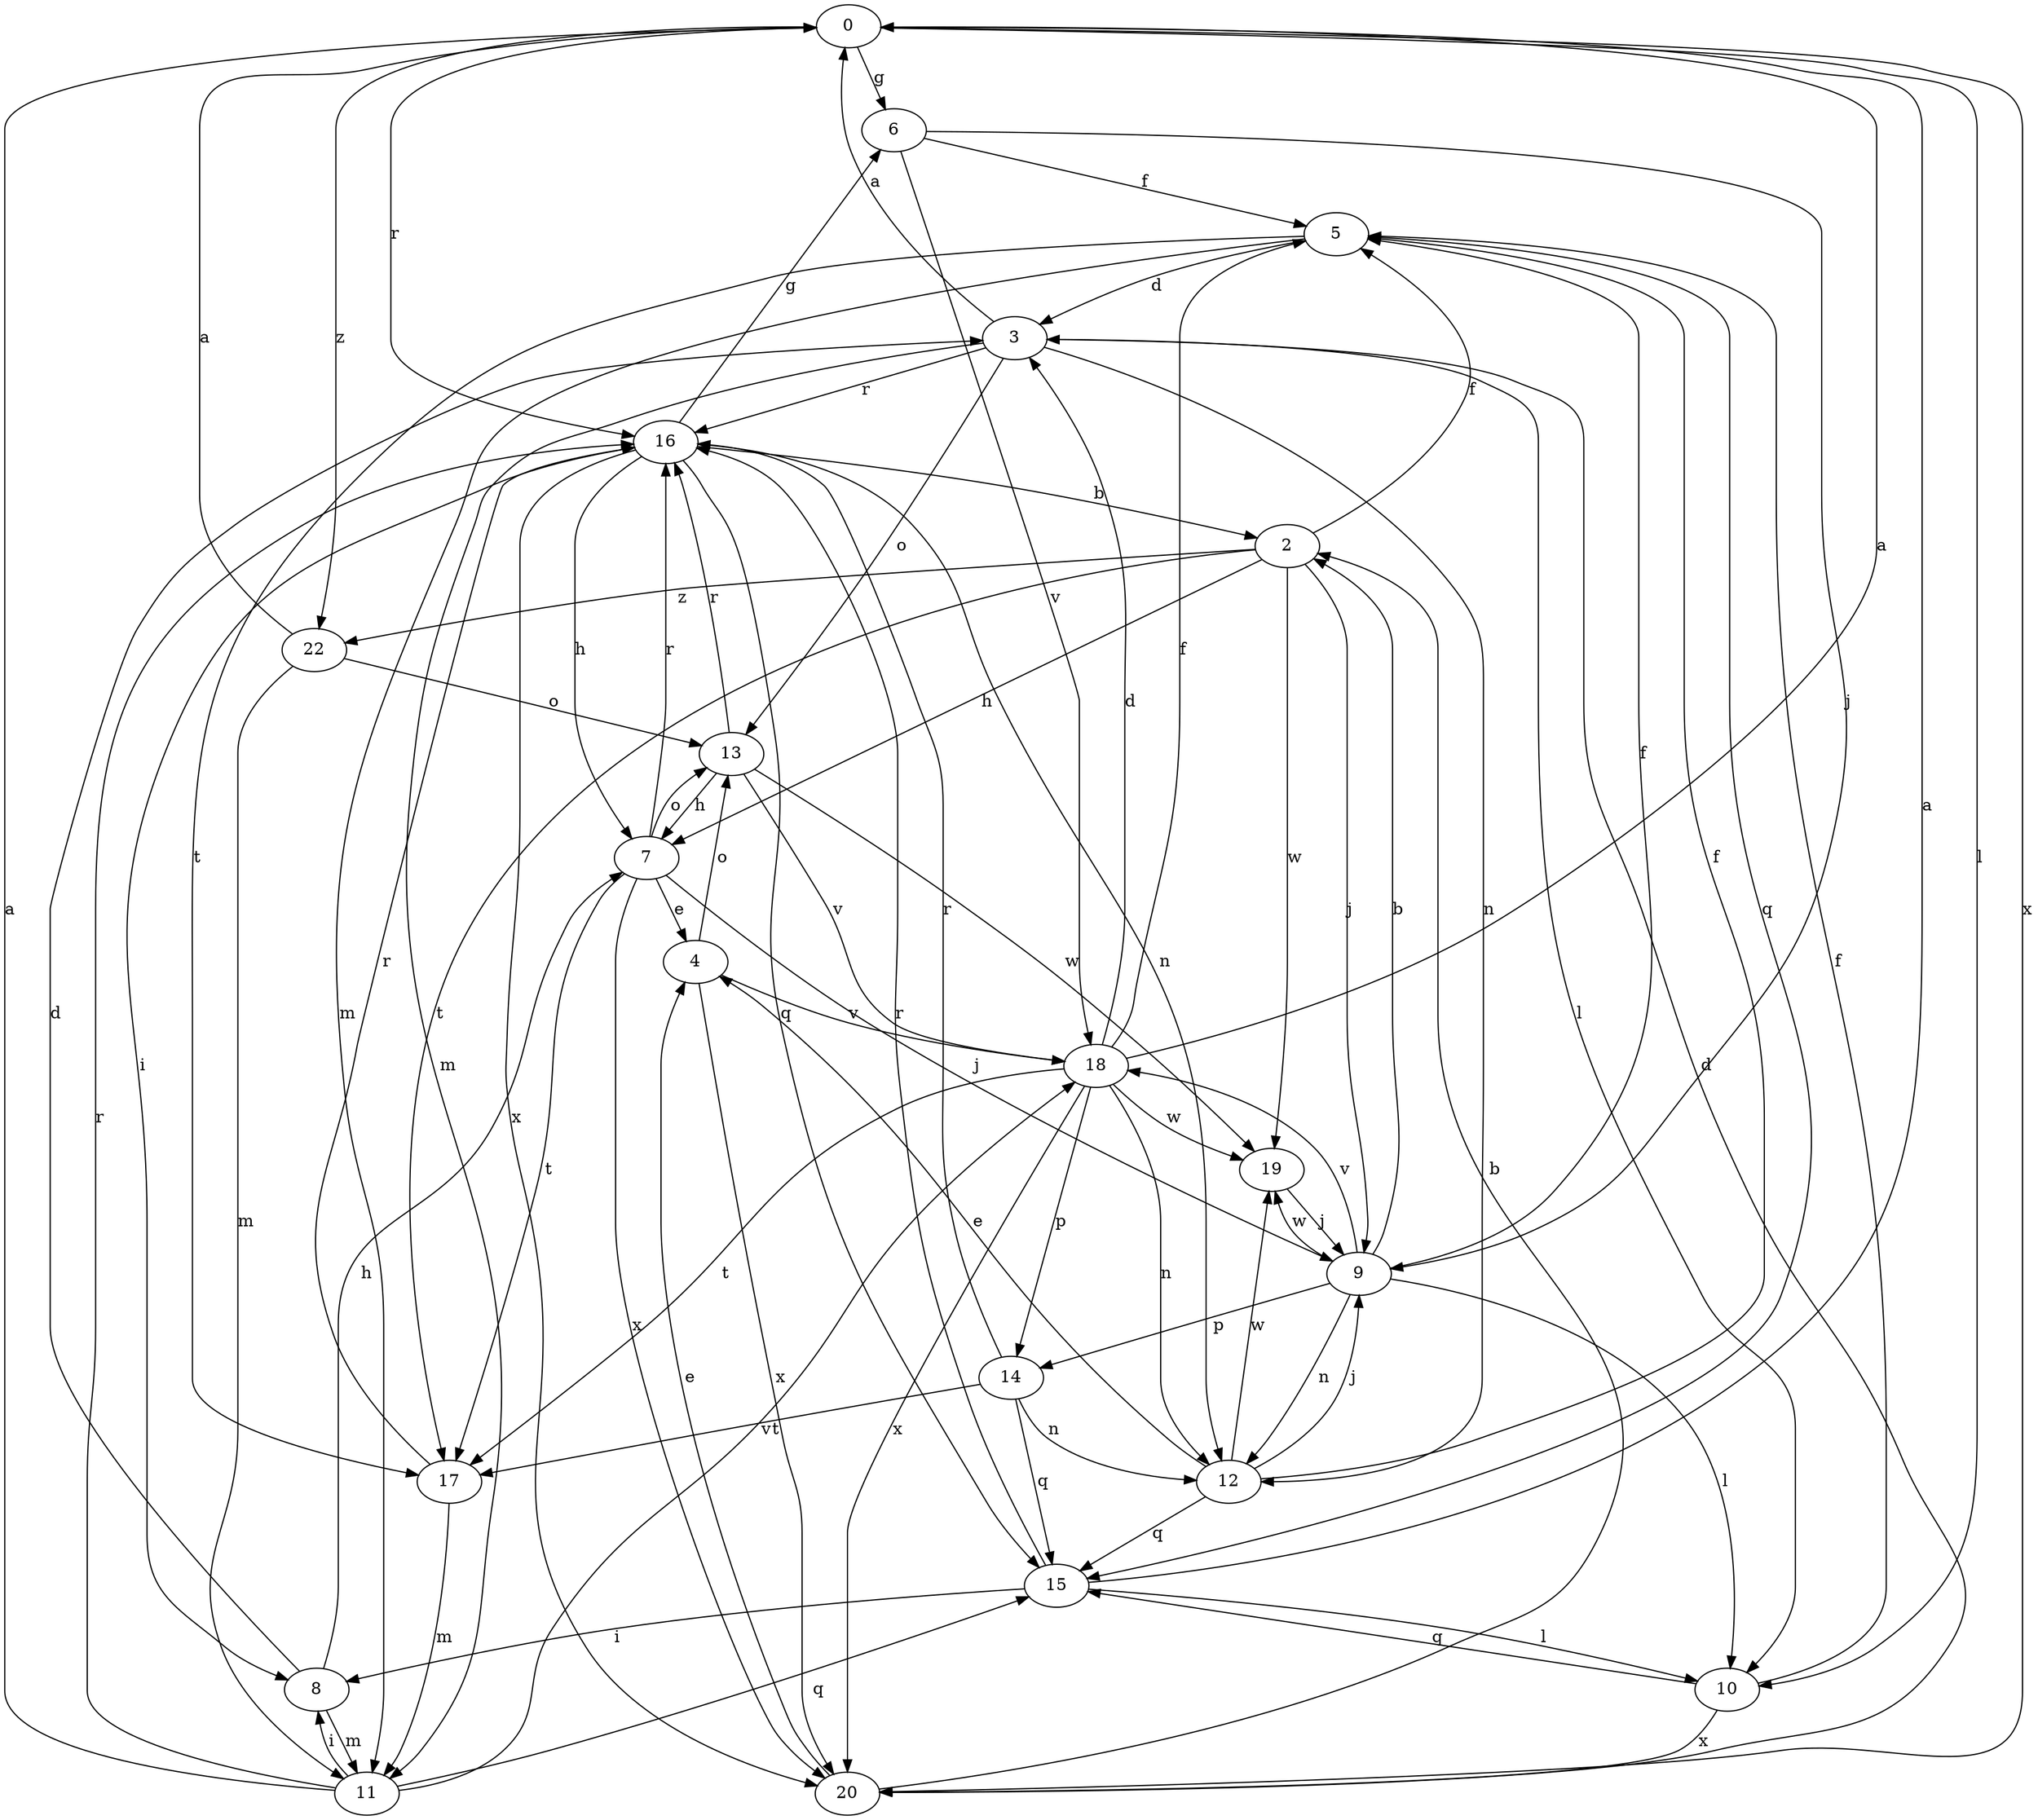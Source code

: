 strict digraph  {
0;
2;
3;
4;
5;
6;
7;
8;
9;
10;
11;
12;
13;
14;
15;
16;
17;
18;
19;
20;
22;
0 -> 6  [label=g];
0 -> 10  [label=l];
0 -> 16  [label=r];
0 -> 20  [label=x];
0 -> 22  [label=z];
2 -> 5  [label=f];
2 -> 7  [label=h];
2 -> 9  [label=j];
2 -> 17  [label=t];
2 -> 19  [label=w];
2 -> 22  [label=z];
3 -> 0  [label=a];
3 -> 10  [label=l];
3 -> 11  [label=m];
3 -> 12  [label=n];
3 -> 13  [label=o];
3 -> 16  [label=r];
4 -> 13  [label=o];
4 -> 18  [label=v];
4 -> 20  [label=x];
5 -> 3  [label=d];
5 -> 11  [label=m];
5 -> 15  [label=q];
5 -> 17  [label=t];
6 -> 5  [label=f];
6 -> 9  [label=j];
6 -> 18  [label=v];
7 -> 4  [label=e];
7 -> 9  [label=j];
7 -> 13  [label=o];
7 -> 16  [label=r];
7 -> 17  [label=t];
7 -> 20  [label=x];
8 -> 3  [label=d];
8 -> 7  [label=h];
8 -> 11  [label=m];
9 -> 2  [label=b];
9 -> 5  [label=f];
9 -> 10  [label=l];
9 -> 12  [label=n];
9 -> 14  [label=p];
9 -> 18  [label=v];
9 -> 19  [label=w];
10 -> 5  [label=f];
10 -> 15  [label=q];
10 -> 20  [label=x];
11 -> 0  [label=a];
11 -> 8  [label=i];
11 -> 15  [label=q];
11 -> 16  [label=r];
11 -> 18  [label=v];
12 -> 4  [label=e];
12 -> 5  [label=f];
12 -> 9  [label=j];
12 -> 15  [label=q];
12 -> 19  [label=w];
13 -> 7  [label=h];
13 -> 16  [label=r];
13 -> 18  [label=v];
13 -> 19  [label=w];
14 -> 12  [label=n];
14 -> 15  [label=q];
14 -> 16  [label=r];
14 -> 17  [label=t];
15 -> 0  [label=a];
15 -> 8  [label=i];
15 -> 10  [label=l];
15 -> 16  [label=r];
16 -> 2  [label=b];
16 -> 6  [label=g];
16 -> 7  [label=h];
16 -> 8  [label=i];
16 -> 12  [label=n];
16 -> 15  [label=q];
16 -> 20  [label=x];
17 -> 11  [label=m];
17 -> 16  [label=r];
18 -> 0  [label=a];
18 -> 3  [label=d];
18 -> 5  [label=f];
18 -> 12  [label=n];
18 -> 14  [label=p];
18 -> 17  [label=t];
18 -> 19  [label=w];
18 -> 20  [label=x];
19 -> 9  [label=j];
20 -> 2  [label=b];
20 -> 3  [label=d];
20 -> 4  [label=e];
22 -> 0  [label=a];
22 -> 11  [label=m];
22 -> 13  [label=o];
}
